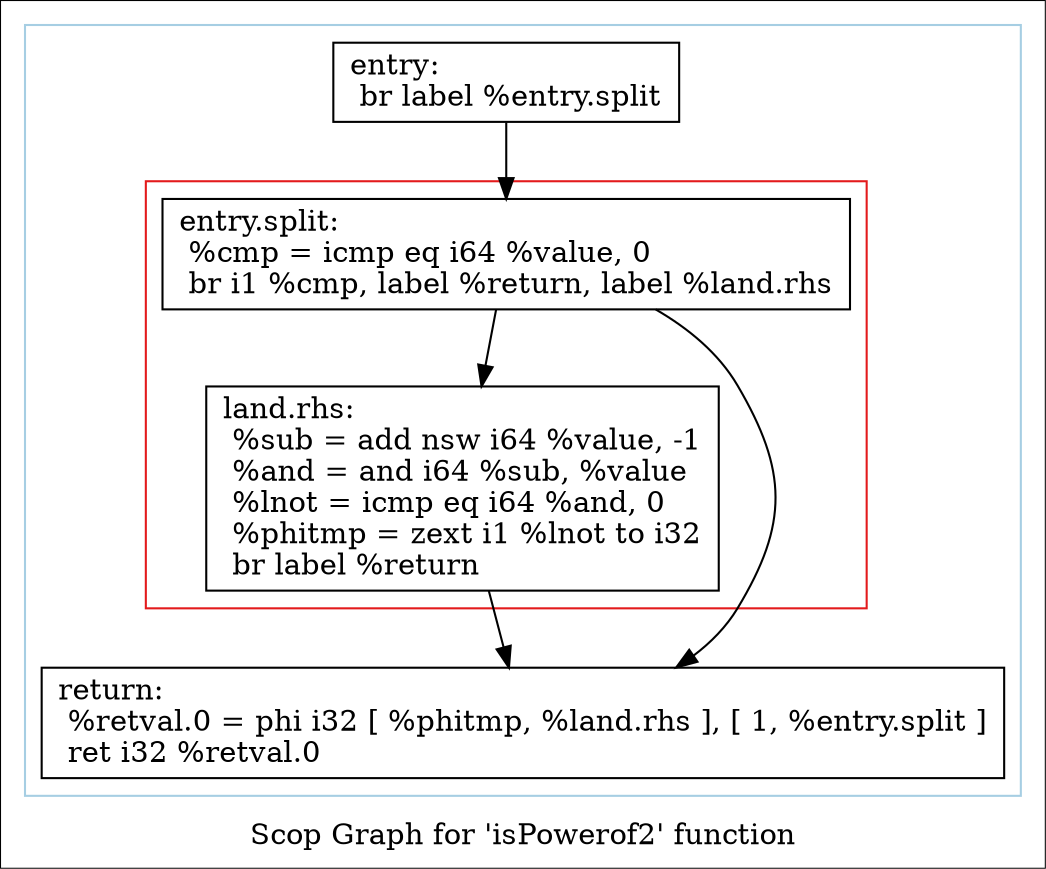 digraph "Scop Graph for 'isPowerof2' function" {
	label="Scop Graph for 'isPowerof2' function";

	Node0xbfbb560 [shape=record,label="{entry:\l  br label %entry.split\l}"];
	Node0xbfbb560 -> Node0xbff4470;
	Node0xbff4470 [shape=record,label="{entry.split:                                      \l  %cmp = icmp eq i64 %value, 0\l  br i1 %cmp, label %return, label %land.rhs\l}"];
	Node0xbff4470 -> Node0xbffa690;
	Node0xbff4470 -> Node0xbfbbcd0;
	Node0xbffa690 [shape=record,label="{return:                                           \l  %retval.0 = phi i32 [ %phitmp, %land.rhs ], [ 1, %entry.split ]\l  ret i32 %retval.0\l}"];
	Node0xbfbbcd0 [shape=record,label="{land.rhs:                                         \l  %sub = add nsw i64 %value, -1\l  %and = and i64 %sub, %value\l  %lnot = icmp eq i64 %and, 0\l  %phitmp = zext i1 %lnot to i32\l  br label %return\l}"];
	Node0xbfbbcd0 -> Node0xbffa690;
	colorscheme = "paired12"
        subgraph cluster_0xbff6530 {
          label = "";
          style = solid;
          color = 1
          subgraph cluster_0xbfca680 {
            label = "";
            style = solid;
            color = 6
            Node0xbff4470;
            Node0xbfbbcd0;
          }
          Node0xbfbb560;
          Node0xbffa690;
        }
}
